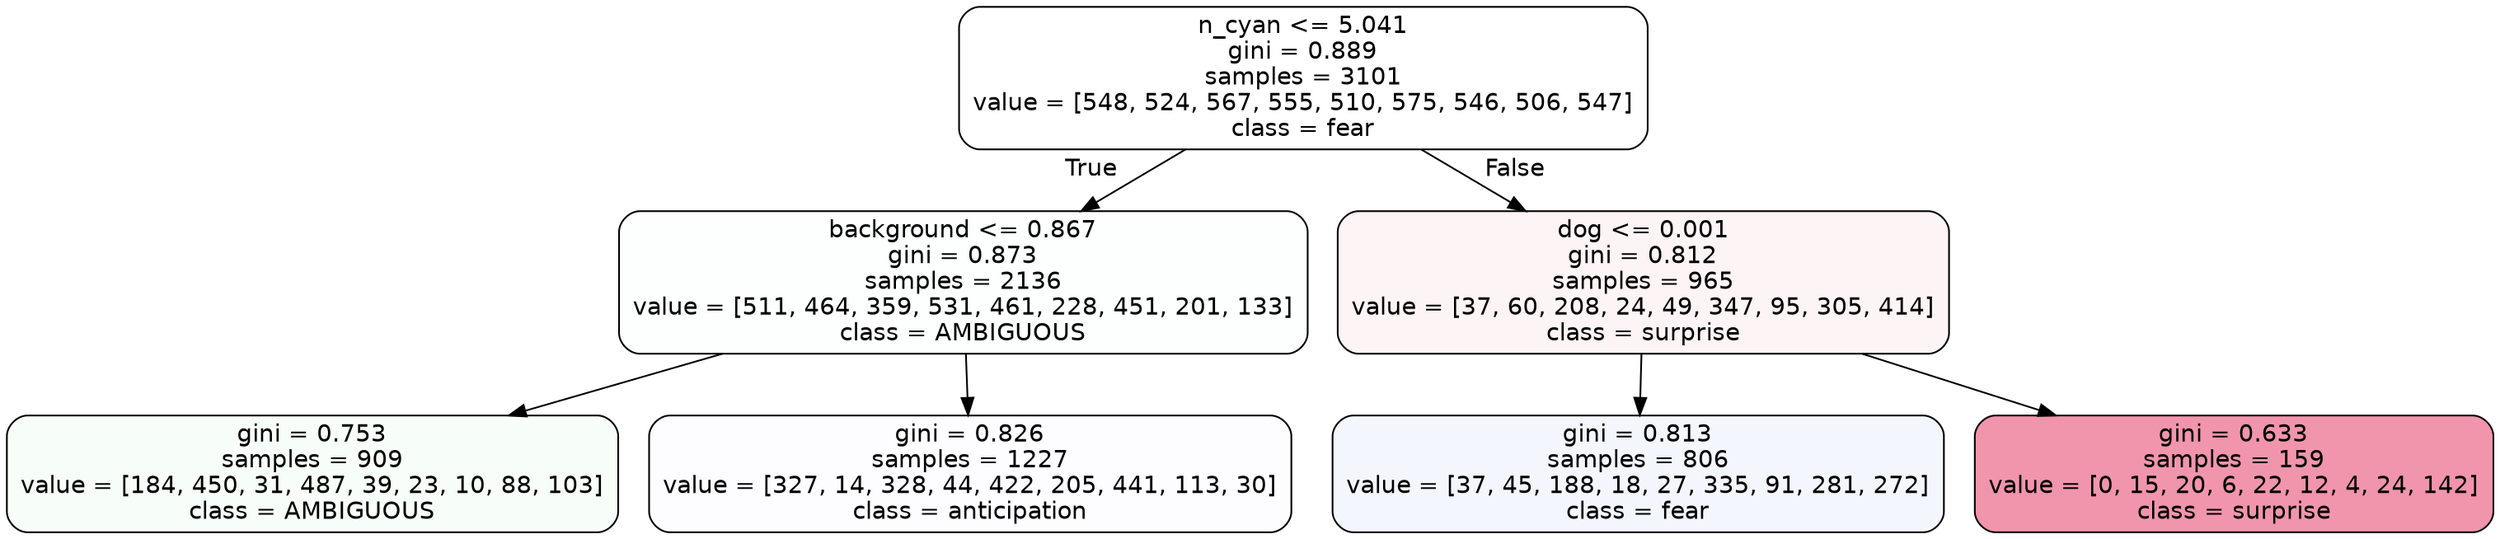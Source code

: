 digraph Tree {
node [shape=box, style="filled, rounded", color="black", fontname=helvetica] ;
edge [fontname=helvetica] ;
0 [label="n_cyan <= 5.041\ngini = 0.889\nsamples = 3101\nvalue = [548, 524, 567, 555, 510, 575, 546, 506, 547]\nclass = fear", fillcolor="#3964e500"] ;
1 [label="background <= 0.867\ngini = 0.873\nsamples = 2136\nvalue = [511, 464, 359, 531, 461, 228, 451, 201, 133]\nclass = AMBIGUOUS", fillcolor="#39e58102"] ;
0 -> 1 [labeldistance=2.5, labelangle=45, headlabel="True"] ;
2 [label="gini = 0.753\nsamples = 909\nvalue = [184, 450, 31, 487, 39, 23, 10, 88, 103]\nclass = AMBIGUOUS", fillcolor="#39e5810a"] ;
1 -> 2 ;
3 [label="gini = 0.826\nsamples = 1227\nvalue = [327, 14, 328, 44, 422, 205, 441, 113, 30]\nclass = anticipation", fillcolor="#8139e503"] ;
1 -> 3 ;
4 [label="dog <= 0.001\ngini = 0.812\nsamples = 965\nvalue = [37, 60, 208, 24, 49, 347, 95, 305, 414]\nclass = surprise", fillcolor="#e539640e"] ;
0 -> 4 [labeldistance=2.5, labelangle=-45, headlabel="False"] ;
5 [label="gini = 0.813\nsamples = 806\nvalue = [37, 45, 188, 18, 27, 335, 91, 281, 272]\nclass = fear", fillcolor="#3964e50e"] ;
4 -> 5 ;
6 [label="gini = 0.633\nsamples = 159\nvalue = [0, 15, 20, 6, 22, 12, 4, 24, 142]\nclass = surprise", fillcolor="#e5396488"] ;
4 -> 6 ;
}